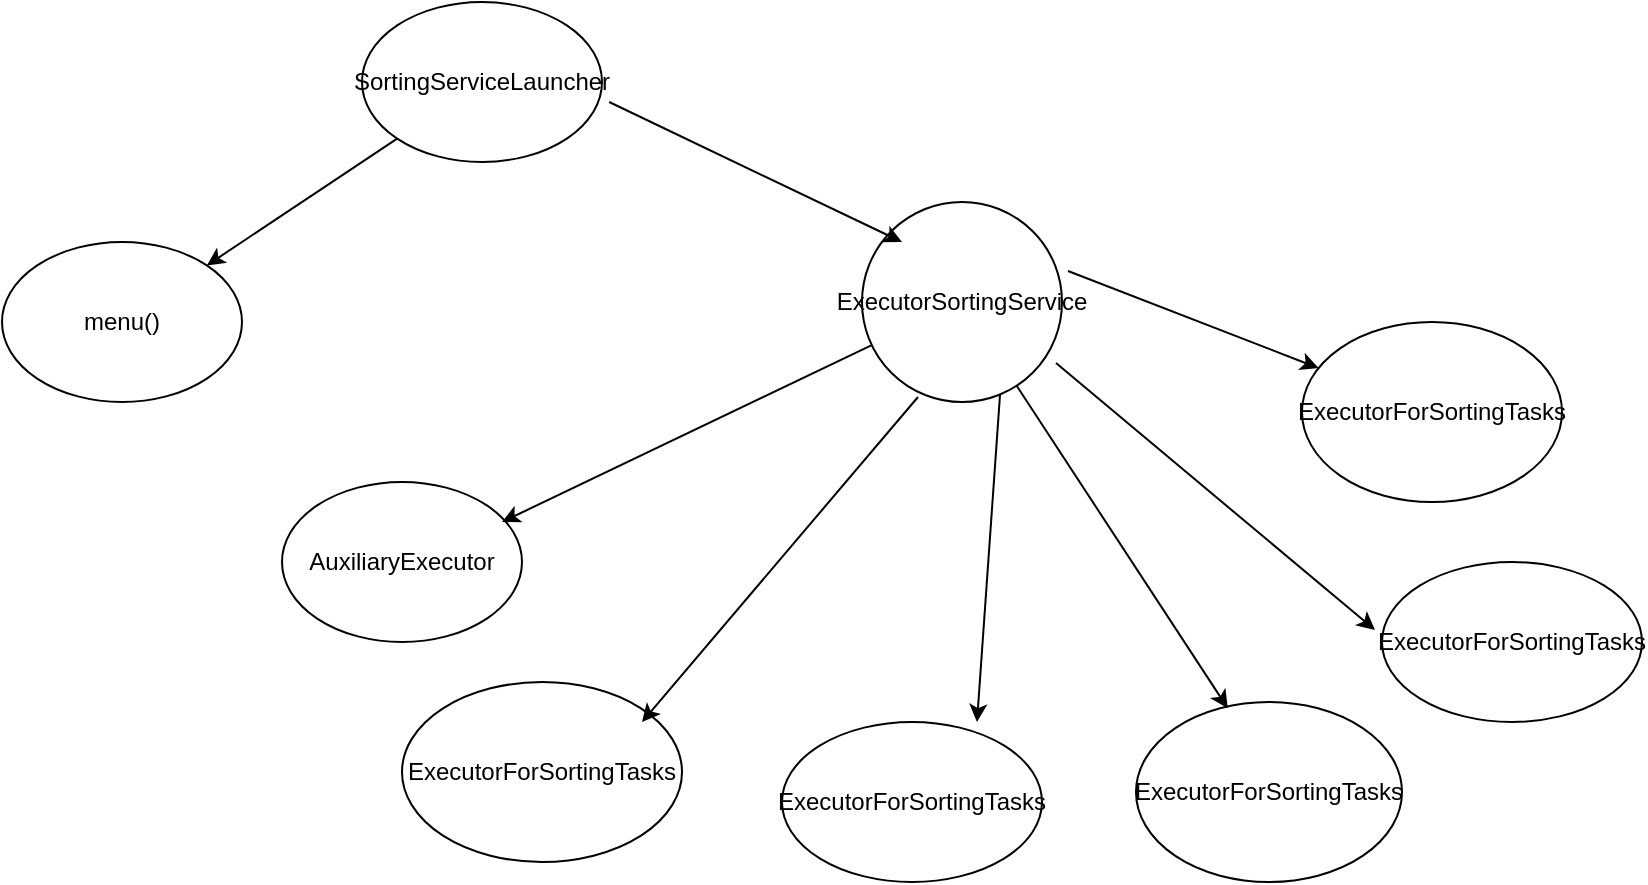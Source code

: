 <mxfile version="20.7.4" type="device"><diagram id="5G4UtbPIh9bX0-dwZaiC" name="Página-1"><mxGraphModel dx="1050" dy="542" grid="1" gridSize="10" guides="1" tooltips="1" connect="1" arrows="1" fold="1" page="1" pageScale="1" pageWidth="827" pageHeight="1169" math="0" shadow="0"><root><mxCell id="0"/><mxCell id="1" parent="0"/><mxCell id="OOiFj0KG7KkwXiP8PcW7-1" value="SortingServiceLauncher&lt;br&gt;" style="ellipse;whiteSpace=wrap;html=1;" vertex="1" parent="1"><mxGeometry x="320" y="60" width="120" height="80" as="geometry"/></mxCell><mxCell id="OOiFj0KG7KkwXiP8PcW7-2" value="menu()" style="ellipse;whiteSpace=wrap;html=1;" vertex="1" parent="1"><mxGeometry x="140" y="180" width="120" height="80" as="geometry"/></mxCell><mxCell id="OOiFj0KG7KkwXiP8PcW7-3" value="ExecutorSortingService" style="ellipse;whiteSpace=wrap;html=1;aspect=fixed;" vertex="1" parent="1"><mxGeometry x="570" y="160" width="100" height="100" as="geometry"/></mxCell><mxCell id="OOiFj0KG7KkwXiP8PcW7-4" value="AuxiliaryExecutor" style="ellipse;whiteSpace=wrap;html=1;" vertex="1" parent="1"><mxGeometry x="280" y="300" width="120" height="80" as="geometry"/></mxCell><mxCell id="OOiFj0KG7KkwXiP8PcW7-5" value="ExecutorForSortingTasks" style="ellipse;whiteSpace=wrap;html=1;" vertex="1" parent="1"><mxGeometry x="340" y="400" width="140" height="90" as="geometry"/></mxCell><mxCell id="OOiFj0KG7KkwXiP8PcW7-6" value="ExecutorForSortingTasks" style="ellipse;whiteSpace=wrap;html=1;" vertex="1" parent="1"><mxGeometry x="530" y="420" width="130" height="80" as="geometry"/></mxCell><mxCell id="OOiFj0KG7KkwXiP8PcW7-7" value="ExecutorForSortingTasks" style="ellipse;whiteSpace=wrap;html=1;" vertex="1" parent="1"><mxGeometry x="707" y="410" width="133" height="90" as="geometry"/></mxCell><mxCell id="OOiFj0KG7KkwXiP8PcW7-8" value="ExecutorForSortingTasks" style="ellipse;whiteSpace=wrap;html=1;" vertex="1" parent="1"><mxGeometry x="790" y="220" width="130" height="90" as="geometry"/></mxCell><mxCell id="OOiFj0KG7KkwXiP8PcW7-9" value="ExecutorForSortingTasks" style="ellipse;whiteSpace=wrap;html=1;" vertex="1" parent="1"><mxGeometry x="830" y="340" width="130" height="80" as="geometry"/></mxCell><mxCell id="OOiFj0KG7KkwXiP8PcW7-10" value="" style="endArrow=classic;html=1;rounded=0;entryX=1;entryY=0;entryDx=0;entryDy=0;exitX=0;exitY=1;exitDx=0;exitDy=0;" edge="1" parent="1" source="OOiFj0KG7KkwXiP8PcW7-1" target="OOiFj0KG7KkwXiP8PcW7-2"><mxGeometry width="50" height="50" relative="1" as="geometry"><mxPoint x="310" y="190" as="sourcePoint"/><mxPoint x="360" y="140" as="targetPoint"/></mxGeometry></mxCell><mxCell id="OOiFj0KG7KkwXiP8PcW7-11" value="" style="endArrow=classic;html=1;rounded=0;" edge="1" parent="1" source="OOiFj0KG7KkwXiP8PcW7-3"><mxGeometry width="50" height="50" relative="1" as="geometry"><mxPoint x="340" y="370" as="sourcePoint"/><mxPoint x="390" y="320" as="targetPoint"/></mxGeometry></mxCell><mxCell id="OOiFj0KG7KkwXiP8PcW7-12" value="" style="endArrow=classic;html=1;rounded=0;exitX=0.28;exitY=0.975;exitDx=0;exitDy=0;exitPerimeter=0;" edge="1" parent="1" source="OOiFj0KG7KkwXiP8PcW7-3"><mxGeometry width="50" height="50" relative="1" as="geometry"><mxPoint x="410" y="470" as="sourcePoint"/><mxPoint x="460" y="420" as="targetPoint"/></mxGeometry></mxCell><mxCell id="OOiFj0KG7KkwXiP8PcW7-13" value="" style="endArrow=classic;html=1;rounded=0;entryX=0.75;entryY=0;entryDx=0;entryDy=0;entryPerimeter=0;exitX=0.69;exitY=0.965;exitDx=0;exitDy=0;exitPerimeter=0;" edge="1" parent="1" source="OOiFj0KG7KkwXiP8PcW7-3" target="OOiFj0KG7KkwXiP8PcW7-6"><mxGeometry width="50" height="50" relative="1" as="geometry"><mxPoint x="590" y="420" as="sourcePoint"/><mxPoint x="640" y="370" as="targetPoint"/></mxGeometry></mxCell><mxCell id="OOiFj0KG7KkwXiP8PcW7-14" value="" style="endArrow=classic;html=1;rounded=0;entryX=0.345;entryY=0.035;entryDx=0;entryDy=0;entryPerimeter=0;" edge="1" parent="1" source="OOiFj0KG7KkwXiP8PcW7-3" target="OOiFj0KG7KkwXiP8PcW7-7"><mxGeometry width="50" height="50" relative="1" as="geometry"><mxPoint x="390" y="300" as="sourcePoint"/><mxPoint x="440" y="250" as="targetPoint"/></mxGeometry></mxCell><mxCell id="OOiFj0KG7KkwXiP8PcW7-15" value="" style="endArrow=classic;html=1;rounded=0;entryX=-0.027;entryY=0.425;entryDx=0;entryDy=0;entryPerimeter=0;exitX=0.97;exitY=0.805;exitDx=0;exitDy=0;exitPerimeter=0;" edge="1" parent="1" source="OOiFj0KG7KkwXiP8PcW7-3" target="OOiFj0KG7KkwXiP8PcW7-9"><mxGeometry width="50" height="50" relative="1" as="geometry"><mxPoint x="740" y="460" as="sourcePoint"/><mxPoint x="790" y="410" as="targetPoint"/></mxGeometry></mxCell><mxCell id="OOiFj0KG7KkwXiP8PcW7-16" value="" style="endArrow=classic;html=1;rounded=0;exitX=1.03;exitY=0.345;exitDx=0;exitDy=0;exitPerimeter=0;" edge="1" parent="1" source="OOiFj0KG7KkwXiP8PcW7-3" target="OOiFj0KG7KkwXiP8PcW7-8"><mxGeometry width="50" height="50" relative="1" as="geometry"><mxPoint x="720" y="270" as="sourcePoint"/><mxPoint x="770" y="220" as="targetPoint"/></mxGeometry></mxCell><mxCell id="OOiFj0KG7KkwXiP8PcW7-17" value="" style="endArrow=classic;html=1;rounded=0;exitX=1.03;exitY=0.625;exitDx=0;exitDy=0;exitPerimeter=0;" edge="1" parent="1" source="OOiFj0KG7KkwXiP8PcW7-1"><mxGeometry width="50" height="50" relative="1" as="geometry"><mxPoint x="540" y="230" as="sourcePoint"/><mxPoint x="590" y="180" as="targetPoint"/></mxGeometry></mxCell></root></mxGraphModel></diagram></mxfile>